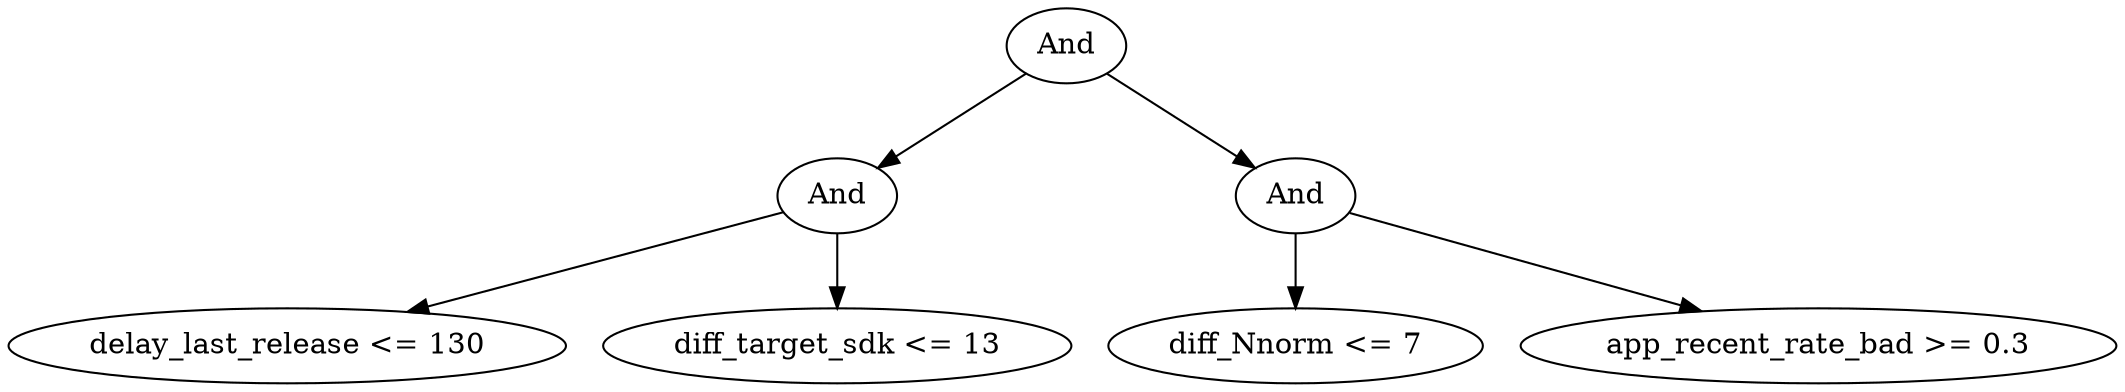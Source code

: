 digraph G {
	graph [bb="0,0,821.03,180",
		dpi=78
	];
	node [label="\N"];
	1	 [height=0.5,
		label=And,
		pos="409.64,162",
		width=0.75];
	2	 [height=0.5,
		label=And,
		pos="318.64,90",
		width=0.75];
	1 -> 2	 [pos="e,335.68,104.11 392.52,147.83 378.8,137.27 359.33,122.3 343.83,110.37"];
	3	 [height=0.5,
		label=And,
		pos="500.64,90",
		width=0.75];
	1 -> 3	 [pos="e,483.6,104.11 426.76,147.83 440.48,137.27 459.95,122.3 475.46,110.37"];
	4	 [height=0.5,
		label="delay_last_release <= 130",
		pos="104.64,18",
		width=2.9067];
	2 -> 4	 [pos="e,150.99,34.161 294.92,81.241 262.75,70.718 204.29,51.595 160.62,37.312"];
	5	 [height=0.5,
		label="diff_target_sdk <= 13",
		pos="318.64,18",
		width=2.5276];
	2 -> 5	 [pos="e,318.64,36.104 318.64,71.697 318.64,63.983 318.64,54.712 318.64,46.112"];
	6	 [height=0.5,
		label="diff_Nnorm <= 7",
		pos="500.64,18",
		width=2.0401];
	3 -> 6	 [pos="e,500.64,36.104 500.64,71.697 500.64,63.983 500.64,54.712 500.64,46.112"];
	7	 [height=0.5,
		label="app_recent_rate_bad >= 0.3",
		pos="706.64,18",
		width=3.1775];
	3 -> 7	 [pos="e,660.8,34.576 524.27,80.97 554.99,70.531 609.62,51.969 651.1,37.874"];
}
